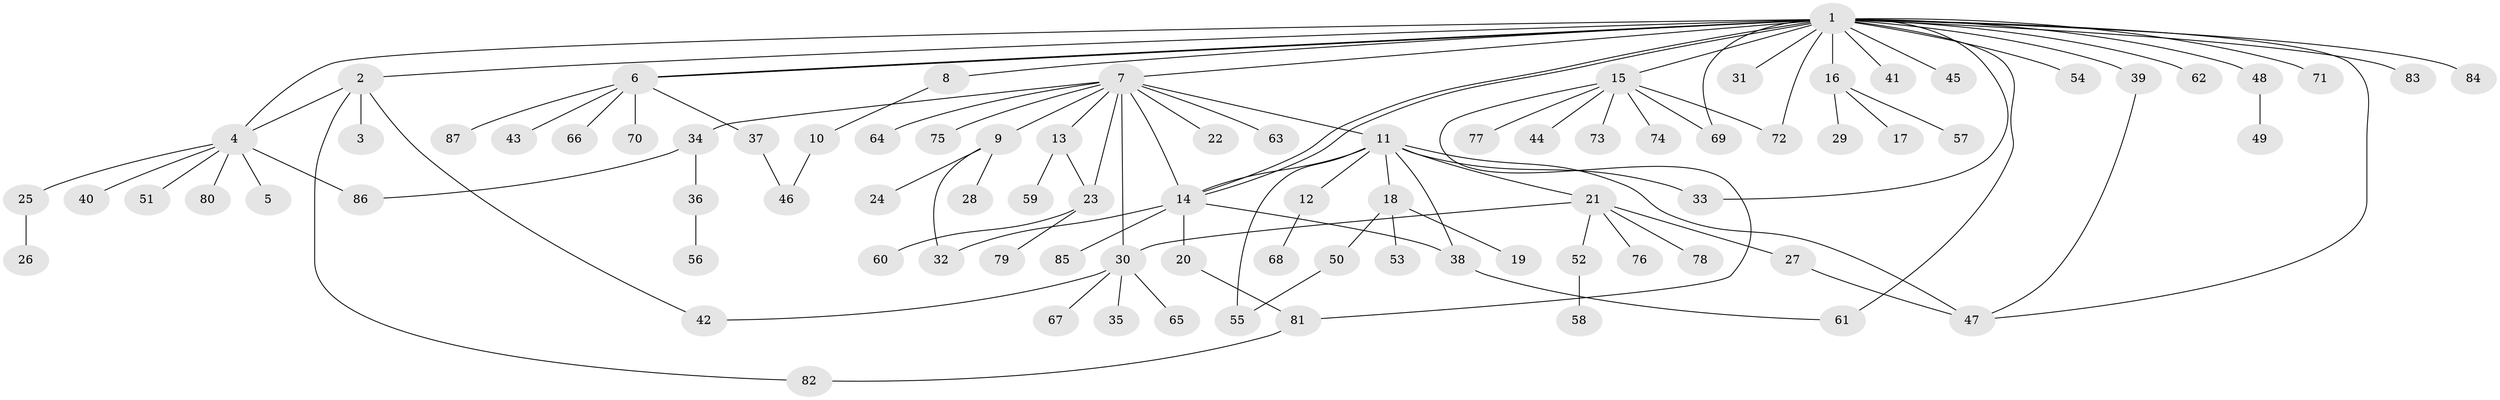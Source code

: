 // Generated by graph-tools (version 1.1) at 2025/14/03/09/25 04:14:31]
// undirected, 87 vertices, 108 edges
graph export_dot {
graph [start="1"]
  node [color=gray90,style=filled];
  1;
  2;
  3;
  4;
  5;
  6;
  7;
  8;
  9;
  10;
  11;
  12;
  13;
  14;
  15;
  16;
  17;
  18;
  19;
  20;
  21;
  22;
  23;
  24;
  25;
  26;
  27;
  28;
  29;
  30;
  31;
  32;
  33;
  34;
  35;
  36;
  37;
  38;
  39;
  40;
  41;
  42;
  43;
  44;
  45;
  46;
  47;
  48;
  49;
  50;
  51;
  52;
  53;
  54;
  55;
  56;
  57;
  58;
  59;
  60;
  61;
  62;
  63;
  64;
  65;
  66;
  67;
  68;
  69;
  70;
  71;
  72;
  73;
  74;
  75;
  76;
  77;
  78;
  79;
  80;
  81;
  82;
  83;
  84;
  85;
  86;
  87;
  1 -- 2;
  1 -- 4;
  1 -- 6;
  1 -- 6;
  1 -- 7;
  1 -- 8;
  1 -- 14;
  1 -- 14;
  1 -- 15;
  1 -- 16;
  1 -- 31;
  1 -- 33;
  1 -- 39;
  1 -- 41;
  1 -- 45;
  1 -- 47;
  1 -- 48;
  1 -- 54;
  1 -- 61;
  1 -- 62;
  1 -- 69;
  1 -- 71;
  1 -- 72;
  1 -- 83;
  1 -- 84;
  2 -- 3;
  2 -- 4;
  2 -- 42;
  2 -- 82;
  4 -- 5;
  4 -- 25;
  4 -- 40;
  4 -- 51;
  4 -- 80;
  4 -- 86;
  6 -- 37;
  6 -- 43;
  6 -- 66;
  6 -- 70;
  6 -- 87;
  7 -- 9;
  7 -- 11;
  7 -- 13;
  7 -- 14;
  7 -- 22;
  7 -- 23;
  7 -- 30;
  7 -- 34;
  7 -- 63;
  7 -- 64;
  7 -- 75;
  8 -- 10;
  9 -- 24;
  9 -- 28;
  9 -- 32;
  10 -- 46;
  11 -- 12;
  11 -- 14;
  11 -- 18;
  11 -- 21;
  11 -- 33;
  11 -- 38;
  11 -- 47;
  11 -- 55;
  12 -- 68;
  13 -- 23;
  13 -- 59;
  14 -- 20;
  14 -- 32;
  14 -- 38;
  14 -- 85;
  15 -- 44;
  15 -- 69;
  15 -- 72;
  15 -- 73;
  15 -- 74;
  15 -- 77;
  15 -- 81;
  16 -- 17;
  16 -- 29;
  16 -- 57;
  18 -- 19;
  18 -- 50;
  18 -- 53;
  20 -- 81;
  21 -- 27;
  21 -- 30;
  21 -- 52;
  21 -- 76;
  21 -- 78;
  23 -- 60;
  23 -- 79;
  25 -- 26;
  27 -- 47;
  30 -- 35;
  30 -- 42;
  30 -- 65;
  30 -- 67;
  34 -- 36;
  34 -- 86;
  36 -- 56;
  37 -- 46;
  38 -- 61;
  39 -- 47;
  48 -- 49;
  50 -- 55;
  52 -- 58;
  81 -- 82;
}
